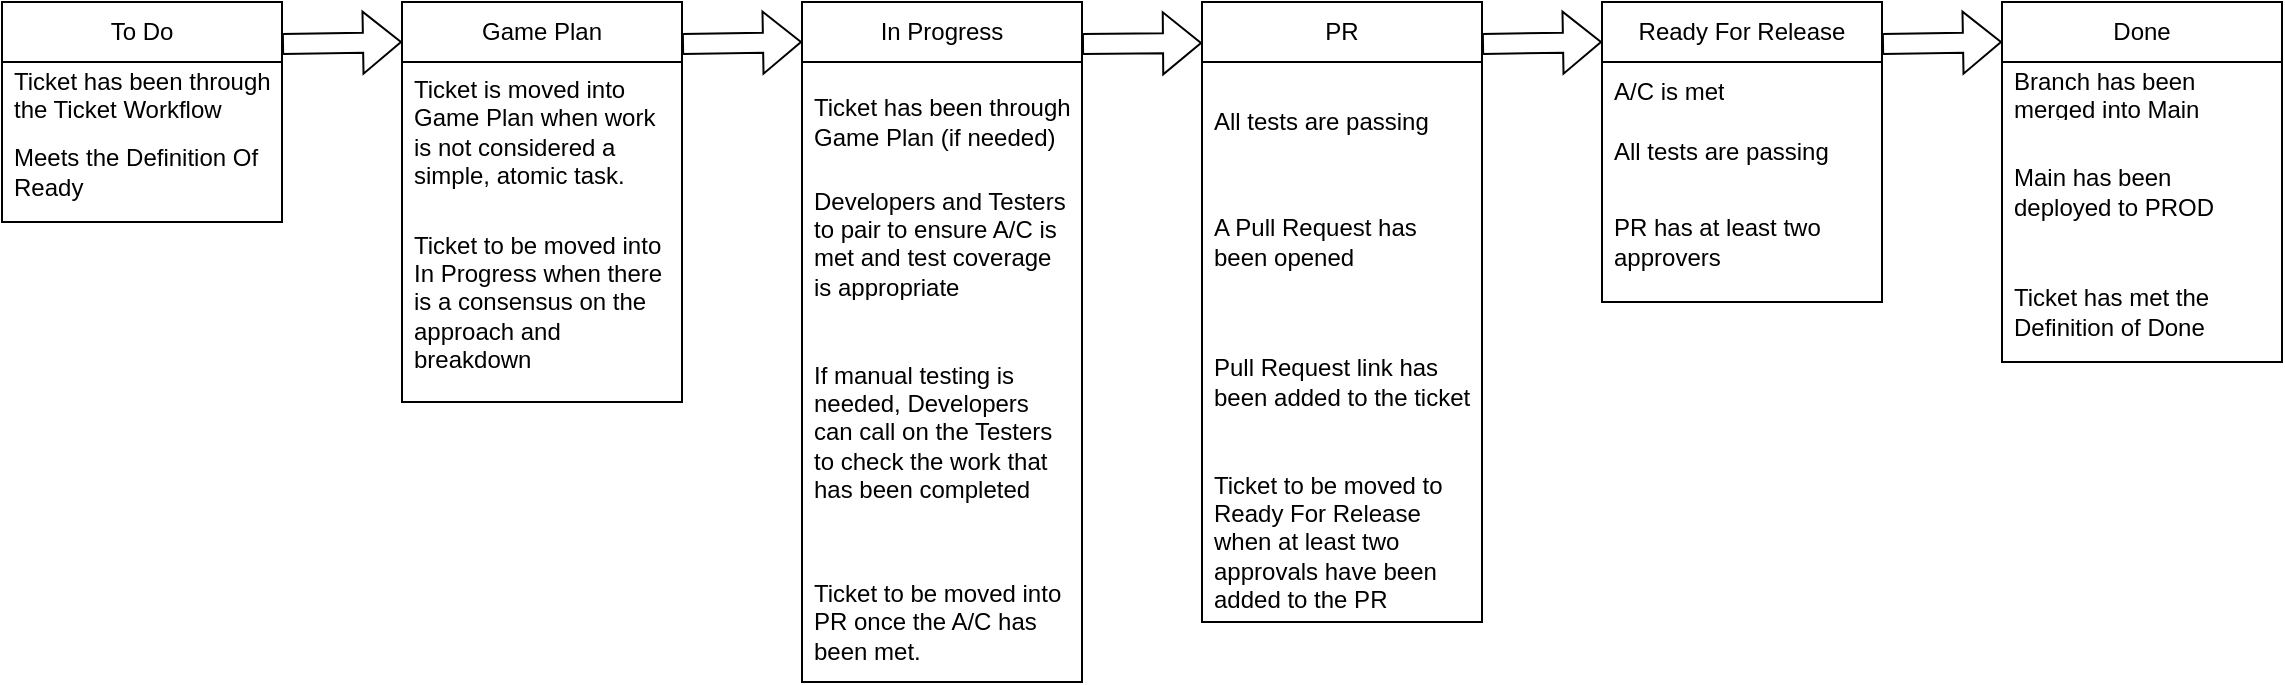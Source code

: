 <mxfile version="21.8.2" type="github">
  <diagram id="C5RBs43oDa-KdzZeNtuy" name="Page-1">
    <mxGraphModel dx="1434" dy="790" grid="1" gridSize="10" guides="1" tooltips="1" connect="1" arrows="1" fold="1" page="1" pageScale="1" pageWidth="1169" pageHeight="827" math="0" shadow="0">
      <root>
        <mxCell id="WIyWlLk6GJQsqaUBKTNV-0" />
        <mxCell id="WIyWlLk6GJQsqaUBKTNV-1" parent="WIyWlLk6GJQsqaUBKTNV-0" />
        <mxCell id="meaRv1d-LlNJj-3QuRXh-28" value="To Do" style="swimlane;fontStyle=0;childLayout=stackLayout;horizontal=1;startSize=30;horizontalStack=0;resizeParent=1;resizeParentMax=0;resizeLast=0;collapsible=1;marginBottom=0;whiteSpace=wrap;html=1;" vertex="1" parent="WIyWlLk6GJQsqaUBKTNV-1">
          <mxGeometry x="15" y="360" width="140" height="110" as="geometry">
            <mxRectangle x="110" y="380" width="130" height="30" as="alternateBounds" />
          </mxGeometry>
        </mxCell>
        <mxCell id="meaRv1d-LlNJj-3QuRXh-29" value="Ticket has been through the Ticket Workflow" style="text;strokeColor=none;fillColor=none;align=left;verticalAlign=middle;spacingLeft=4;spacingRight=4;overflow=hidden;points=[[0,0.5],[1,0.5]];portConstraint=eastwest;rotatable=0;whiteSpace=wrap;html=1;" vertex="1" parent="meaRv1d-LlNJj-3QuRXh-28">
          <mxGeometry y="30" width="140" height="30" as="geometry" />
        </mxCell>
        <mxCell id="meaRv1d-LlNJj-3QuRXh-30" value="Meets the Definition Of Ready" style="text;strokeColor=none;fillColor=none;align=left;verticalAlign=middle;spacingLeft=4;spacingRight=4;overflow=hidden;points=[[0,0.5],[1,0.5]];portConstraint=eastwest;rotatable=0;whiteSpace=wrap;html=1;" vertex="1" parent="meaRv1d-LlNJj-3QuRXh-28">
          <mxGeometry y="60" width="140" height="50" as="geometry" />
        </mxCell>
        <mxCell id="meaRv1d-LlNJj-3QuRXh-33" value="Game Plan" style="swimlane;fontStyle=0;childLayout=stackLayout;horizontal=1;startSize=30;horizontalStack=0;resizeParent=1;resizeParentMax=0;resizeLast=0;collapsible=1;marginBottom=0;whiteSpace=wrap;html=1;" vertex="1" parent="WIyWlLk6GJQsqaUBKTNV-1">
          <mxGeometry x="215" y="360" width="140" height="200" as="geometry">
            <mxRectangle x="280" y="380" width="130" height="30" as="alternateBounds" />
          </mxGeometry>
        </mxCell>
        <mxCell id="meaRv1d-LlNJj-3QuRXh-34" value="Ticket is moved into Game Plan when work is not considered a simple, atomic task." style="text;strokeColor=none;fillColor=none;align=left;verticalAlign=middle;spacingLeft=4;spacingRight=4;overflow=hidden;points=[[0,0.5],[1,0.5]];portConstraint=eastwest;rotatable=0;whiteSpace=wrap;html=1;" vertex="1" parent="meaRv1d-LlNJj-3QuRXh-33">
          <mxGeometry y="30" width="140" height="70" as="geometry" />
        </mxCell>
        <mxCell id="meaRv1d-LlNJj-3QuRXh-35" value="Ticket to be moved into In Progress when there is a consensus on the approach and breakdown" style="text;strokeColor=none;fillColor=none;align=left;verticalAlign=middle;spacingLeft=4;spacingRight=4;overflow=hidden;points=[[0,0.5],[1,0.5]];portConstraint=eastwest;rotatable=0;whiteSpace=wrap;html=1;" vertex="1" parent="meaRv1d-LlNJj-3QuRXh-33">
          <mxGeometry y="100" width="140" height="100" as="geometry" />
        </mxCell>
        <mxCell id="meaRv1d-LlNJj-3QuRXh-37" value="In Progress" style="swimlane;fontStyle=0;childLayout=stackLayout;horizontal=1;startSize=30;horizontalStack=0;resizeParent=1;resizeParentMax=0;resizeLast=0;collapsible=1;marginBottom=0;whiteSpace=wrap;html=1;" vertex="1" parent="WIyWlLk6GJQsqaUBKTNV-1">
          <mxGeometry x="415" y="360" width="140" height="340" as="geometry">
            <mxRectangle x="440" y="380" width="130" height="30" as="alternateBounds" />
          </mxGeometry>
        </mxCell>
        <mxCell id="meaRv1d-LlNJj-3QuRXh-38" value="Ticket has been through Game Plan (if needed)" style="text;strokeColor=none;fillColor=none;align=left;verticalAlign=middle;spacingLeft=4;spacingRight=4;overflow=hidden;points=[[0,0.5],[1,0.5]];portConstraint=eastwest;rotatable=0;whiteSpace=wrap;html=1;" vertex="1" parent="meaRv1d-LlNJj-3QuRXh-37">
          <mxGeometry y="30" width="140" height="60" as="geometry" />
        </mxCell>
        <mxCell id="meaRv1d-LlNJj-3QuRXh-39" value="Developers and Testers to pair to ensure A/C is met and test coverage is appropriate" style="text;strokeColor=none;fillColor=none;align=left;verticalAlign=middle;spacingLeft=4;spacingRight=4;overflow=hidden;points=[[0,0.5],[1,0.5]];portConstraint=eastwest;rotatable=0;whiteSpace=wrap;html=1;" vertex="1" parent="meaRv1d-LlNJj-3QuRXh-37">
          <mxGeometry y="90" width="140" height="60" as="geometry" />
        </mxCell>
        <mxCell id="meaRv1d-LlNJj-3QuRXh-40" value="If manual testing is needed, Developers can call on the Testers to check the work that has been completed" style="text;strokeColor=none;fillColor=none;align=left;verticalAlign=middle;spacingLeft=4;spacingRight=4;overflow=hidden;points=[[0,0.5],[1,0.5]];portConstraint=eastwest;rotatable=0;whiteSpace=wrap;html=1;" vertex="1" parent="meaRv1d-LlNJj-3QuRXh-37">
          <mxGeometry y="150" width="140" height="130" as="geometry" />
        </mxCell>
        <mxCell id="meaRv1d-LlNJj-3QuRXh-55" value="Ticket to be moved into&amp;nbsp; PR once the A/C has been met." style="text;strokeColor=none;fillColor=none;align=left;verticalAlign=middle;spacingLeft=4;spacingRight=4;overflow=hidden;points=[[0,0.5],[1,0.5]];portConstraint=eastwest;rotatable=0;whiteSpace=wrap;html=1;" vertex="1" parent="meaRv1d-LlNJj-3QuRXh-37">
          <mxGeometry y="280" width="140" height="60" as="geometry" />
        </mxCell>
        <mxCell id="meaRv1d-LlNJj-3QuRXh-41" value="PR" style="swimlane;fontStyle=0;childLayout=stackLayout;horizontal=1;startSize=30;horizontalStack=0;resizeParent=1;resizeParentMax=0;resizeLast=0;collapsible=1;marginBottom=0;whiteSpace=wrap;html=1;" vertex="1" parent="WIyWlLk6GJQsqaUBKTNV-1">
          <mxGeometry x="615" y="360" width="140" height="310" as="geometry">
            <mxRectangle x="594.5" y="380" width="125.5" height="30" as="alternateBounds" />
          </mxGeometry>
        </mxCell>
        <mxCell id="meaRv1d-LlNJj-3QuRXh-42" value="All tests are passing" style="text;strokeColor=none;fillColor=none;align=left;verticalAlign=middle;spacingLeft=4;spacingRight=4;overflow=hidden;points=[[0,0.5],[1,0.5]];portConstraint=eastwest;rotatable=0;whiteSpace=wrap;html=1;" vertex="1" parent="meaRv1d-LlNJj-3QuRXh-41">
          <mxGeometry y="30" width="140" height="60" as="geometry" />
        </mxCell>
        <mxCell id="meaRv1d-LlNJj-3QuRXh-43" value="A Pull Request has been opened" style="text;strokeColor=none;fillColor=none;align=left;verticalAlign=middle;spacingLeft=4;spacingRight=4;overflow=hidden;points=[[0,0.5],[1,0.5]];portConstraint=eastwest;rotatable=0;whiteSpace=wrap;html=1;" vertex="1" parent="meaRv1d-LlNJj-3QuRXh-41">
          <mxGeometry y="90" width="140" height="60" as="geometry" />
        </mxCell>
        <mxCell id="meaRv1d-LlNJj-3QuRXh-44" value="Pull Request link has been added to the ticket" style="text;strokeColor=none;fillColor=none;align=left;verticalAlign=middle;spacingLeft=4;spacingRight=4;overflow=hidden;points=[[0,0.5],[1,0.5]];portConstraint=eastwest;rotatable=0;whiteSpace=wrap;html=1;" vertex="1" parent="meaRv1d-LlNJj-3QuRXh-41">
          <mxGeometry y="150" width="140" height="80" as="geometry" />
        </mxCell>
        <mxCell id="meaRv1d-LlNJj-3QuRXh-56" value="Ticket to be moved to Ready For Release when at least two approvals have been added to the PR" style="text;strokeColor=none;fillColor=none;align=left;verticalAlign=middle;spacingLeft=4;spacingRight=4;overflow=hidden;points=[[0,0.5],[1,0.5]];portConstraint=eastwest;rotatable=0;whiteSpace=wrap;html=1;" vertex="1" parent="meaRv1d-LlNJj-3QuRXh-41">
          <mxGeometry y="230" width="140" height="80" as="geometry" />
        </mxCell>
        <mxCell id="meaRv1d-LlNJj-3QuRXh-46" value="Ready For Release" style="swimlane;fontStyle=0;childLayout=stackLayout;horizontal=1;startSize=30;horizontalStack=0;resizeParent=1;resizeParentMax=0;resizeLast=0;collapsible=1;marginBottom=0;whiteSpace=wrap;html=1;" vertex="1" parent="WIyWlLk6GJQsqaUBKTNV-1">
          <mxGeometry x="815" y="360" width="140" height="150" as="geometry">
            <mxRectangle x="760" y="380" width="140" height="30" as="alternateBounds" />
          </mxGeometry>
        </mxCell>
        <mxCell id="meaRv1d-LlNJj-3QuRXh-47" value="A/C is met" style="text;strokeColor=none;fillColor=none;align=left;verticalAlign=middle;spacingLeft=4;spacingRight=4;overflow=hidden;points=[[0,0.5],[1,0.5]];portConstraint=eastwest;rotatable=0;whiteSpace=wrap;html=1;" vertex="1" parent="meaRv1d-LlNJj-3QuRXh-46">
          <mxGeometry y="30" width="140" height="30" as="geometry" />
        </mxCell>
        <mxCell id="meaRv1d-LlNJj-3QuRXh-48" value="All tests are passing" style="text;strokeColor=none;fillColor=none;align=left;verticalAlign=middle;spacingLeft=4;spacingRight=4;overflow=hidden;points=[[0,0.5],[1,0.5]];portConstraint=eastwest;rotatable=0;whiteSpace=wrap;html=1;" vertex="1" parent="meaRv1d-LlNJj-3QuRXh-46">
          <mxGeometry y="60" width="140" height="30" as="geometry" />
        </mxCell>
        <mxCell id="meaRv1d-LlNJj-3QuRXh-49" value="PR has at least two approvers" style="text;strokeColor=none;fillColor=none;align=left;verticalAlign=middle;spacingLeft=4;spacingRight=4;overflow=hidden;points=[[0,0.5],[1,0.5]];portConstraint=eastwest;rotatable=0;whiteSpace=wrap;html=1;" vertex="1" parent="meaRv1d-LlNJj-3QuRXh-46">
          <mxGeometry y="90" width="140" height="60" as="geometry" />
        </mxCell>
        <mxCell id="meaRv1d-LlNJj-3QuRXh-50" value="Done" style="swimlane;fontStyle=0;childLayout=stackLayout;horizontal=1;startSize=30;horizontalStack=0;resizeParent=1;resizeParentMax=0;resizeLast=0;collapsible=1;marginBottom=0;whiteSpace=wrap;html=1;" vertex="1" parent="WIyWlLk6GJQsqaUBKTNV-1">
          <mxGeometry x="1015" y="360" width="140" height="180" as="geometry">
            <mxRectangle x="920" y="380" width="130" height="30" as="alternateBounds" />
          </mxGeometry>
        </mxCell>
        <mxCell id="meaRv1d-LlNJj-3QuRXh-51" value="Branch has been merged into Main" style="text;strokeColor=none;fillColor=none;align=left;verticalAlign=middle;spacingLeft=4;spacingRight=4;overflow=hidden;points=[[0,0.5],[1,0.5]];portConstraint=eastwest;rotatable=0;whiteSpace=wrap;html=1;" vertex="1" parent="meaRv1d-LlNJj-3QuRXh-50">
          <mxGeometry y="30" width="140" height="30" as="geometry" />
        </mxCell>
        <mxCell id="meaRv1d-LlNJj-3QuRXh-52" value="Main has been deployed to PROD" style="text;strokeColor=none;fillColor=none;align=left;verticalAlign=middle;spacingLeft=4;spacingRight=4;overflow=hidden;points=[[0,0.5],[1,0.5]];portConstraint=eastwest;rotatable=0;whiteSpace=wrap;html=1;" vertex="1" parent="meaRv1d-LlNJj-3QuRXh-50">
          <mxGeometry y="60" width="140" height="70" as="geometry" />
        </mxCell>
        <mxCell id="meaRv1d-LlNJj-3QuRXh-53" value="Ticket has met the Definition of Done" style="text;strokeColor=none;fillColor=none;align=left;verticalAlign=middle;spacingLeft=4;spacingRight=4;overflow=hidden;points=[[0,0.5],[1,0.5]];portConstraint=eastwest;rotatable=0;whiteSpace=wrap;html=1;" vertex="1" parent="meaRv1d-LlNJj-3QuRXh-50">
          <mxGeometry y="130" width="140" height="50" as="geometry" />
        </mxCell>
        <mxCell id="meaRv1d-LlNJj-3QuRXh-61" value="" style="shape=flexArrow;endArrow=classic;html=1;rounded=0;" edge="1" parent="WIyWlLk6GJQsqaUBKTNV-1">
          <mxGeometry width="50" height="50" relative="1" as="geometry">
            <mxPoint x="355" y="381" as="sourcePoint" />
            <mxPoint x="415" y="380" as="targetPoint" />
          </mxGeometry>
        </mxCell>
        <mxCell id="meaRv1d-LlNJj-3QuRXh-62" value="" style="shape=flexArrow;endArrow=classic;html=1;rounded=0;" edge="1" parent="WIyWlLk6GJQsqaUBKTNV-1">
          <mxGeometry width="50" height="50" relative="1" as="geometry">
            <mxPoint x="555" y="381" as="sourcePoint" />
            <mxPoint x="615" y="380" as="targetPoint" />
            <Array as="points">
              <mxPoint x="615" y="380.5" />
            </Array>
          </mxGeometry>
        </mxCell>
        <mxCell id="meaRv1d-LlNJj-3QuRXh-63" value="" style="shape=flexArrow;endArrow=classic;html=1;rounded=0;" edge="1" parent="WIyWlLk6GJQsqaUBKTNV-1">
          <mxGeometry width="50" height="50" relative="1" as="geometry">
            <mxPoint x="755" y="381" as="sourcePoint" />
            <mxPoint x="815" y="380" as="targetPoint" />
          </mxGeometry>
        </mxCell>
        <mxCell id="meaRv1d-LlNJj-3QuRXh-64" value="" style="shape=flexArrow;endArrow=classic;html=1;rounded=0;" edge="1" parent="WIyWlLk6GJQsqaUBKTNV-1">
          <mxGeometry width="50" height="50" relative="1" as="geometry">
            <mxPoint x="155" y="381" as="sourcePoint" />
            <mxPoint x="215" y="380" as="targetPoint" />
          </mxGeometry>
        </mxCell>
        <mxCell id="meaRv1d-LlNJj-3QuRXh-65" value="" style="shape=flexArrow;endArrow=classic;html=1;rounded=0;" edge="1" parent="WIyWlLk6GJQsqaUBKTNV-1">
          <mxGeometry width="50" height="50" relative="1" as="geometry">
            <mxPoint x="955" y="381" as="sourcePoint" />
            <mxPoint x="1015" y="380" as="targetPoint" />
          </mxGeometry>
        </mxCell>
      </root>
    </mxGraphModel>
  </diagram>
</mxfile>
